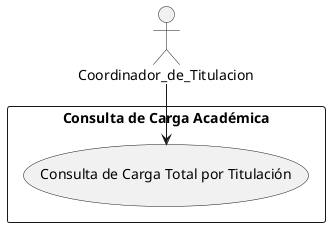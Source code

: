 @startuml
actor Coordinador_de_Titulacion as CT
rectangle "Consulta de Carga Académica" {
    usecase "Consulta de Carga Total por Titulación" as UC5
    CT --> UC5
}
@enduml
